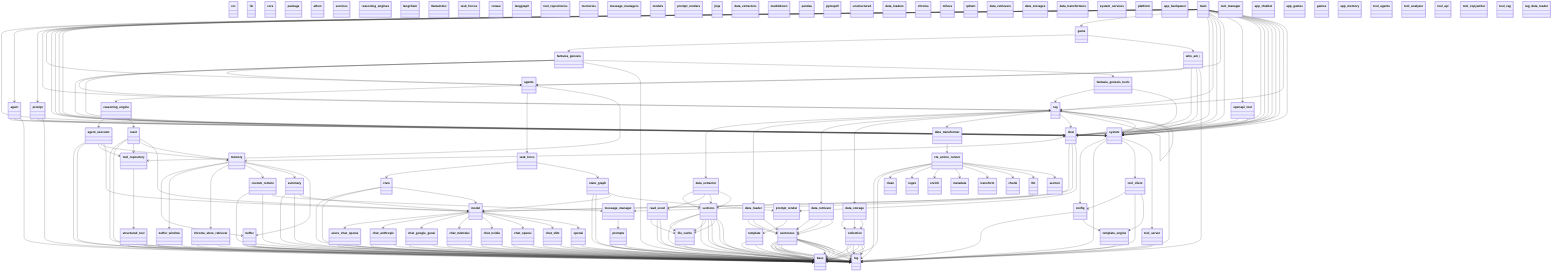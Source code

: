 classDiagram
  class src {
  }
  class lib {
  }
  class core {
  }
  class config {
  }
  class file_cache {
  }
  class log {
  }
  class template_engine {
  }
  class package {
  }
  class athon {
  }
  class agents {
  }
  class chat {
  }
  class rag {
  }
  class system {
  }
  class services {
  }
  class agents {
  }
  class reasoning_engine {
  }
  class reasoning_engines {
  }
  class base {
  }
  class langchain {
  }
  class agent_executor {
  }
  class llamaindex {
  }
  class react {
  }
  class task_force {
  }
  class task_forces {
  }
  class base {
  }
  class crewai {
  }
  class crew {
  }
  class langgraph {
  }
  class state_graph {
  }
  class tool_repositories {
  }
  class base {
  }
  class langchain {
  }
  class structured_tool {
  }
  class tool_repository {
  }
  class chat {
  }
  class memories {
  }
  class base {
  }
  class langchain {
  }
  class buffer {
  }
  class buffer_window {
  }
  class chroma_store_retriever {
  }
  class custom_remote {
  }
  class summary {
  }
  class llamaindex {
  }
  class buffer {
  }
  class memory {
  }
  class message_manager {
  }
  class message_managers {
  }
  class base {
  }
  class langchain {
  }
  class prompts {
  }
  class model {
  }
  class models {
  }
  class base {
  }
  class langchain {
  }
  class azure_chat_openai {
  }
  class chat_anthropic {
  }
  class chat_google_genai {
  }
  class chat_mistralai {
  }
  class chat_nvidia {
  }
  class chat_openai {
  }
  class chat_vllm {
  }
  class llamaindex {
  }
  class openai {
  }
  class prompt_render {
  }
  class prompt_renders {
  }
  class base {
  }
  class jinja {
  }
  class template {
  }
  class rag {
  }
  class data_extractor {
  }
  class data_extractors {
  }
  class base {
  }
  class markitdown {
  }
  class sections {
  }
  class pandas {
  }
  class read_excel {
  }
  class pymupdf {
  }
  class sections {
  }
  class unstructured {
  }
  class sections {
  }
  class data_loader {
  }
  class data_loaders {
  }
  class base {
  }
  class chroma {
  }
  class sentences {
  }
  class milvus {
  }
  class sentences {
  }
  class qdrant {
  }
  class sentences {
  }
  class data_retriever {
  }
  class data_retrievers {
  }
  class base {
  }
  class chroma {
  }
  class sentences {
  }
  class milvus {
  }
  class sentences {
  }
  class qdrant {
  }
  class sentences {
  }
  class data_storage {
  }
  class data_storages {
  }
  class base {
  }
  class chroma {
  }
  class collection {
  }
  class milvus {
  }
  class collection {
  }
  class qdrant {
  }
  class collection {
  }
  class data_transformer {
  }
  class data_transformers {
  }
  class base {
  }
  class clean {
  }
  class regex {
  }
  class cte_action_runner {
  }
  class enrich {
  }
  class metadata {
  }
  class transform {
  }
  class chunk {
  }
  class llm {
  }
  class section {
  }
  class system_services {
  }
  class tool_client {
  }
  class tool_server {
  }
  class platform {
  }
  class app_backpanel {
  }
  class main {
  }
  class tool_manager {
  }
  class agent {
  }
  class base {
  }
  class prompt {
  }
  class rag {
  }
  class app_chatbot {
  }
  class main {
  }
  class app_games {
  }
  class game {
  }
  class games {
  }
  class base {
  }
  class fantasia_genesis {
  }
  class fantasia_genesis_tools {
  }
  class who_am_i {
  }
  class main {
  }
  class app_memory {
  }
  class main {
  }
  class tool_agents {
  }
  class main {
  }
  class openapi_tool {
  }
  class tool_analyzer {
  }
  class main {
  }
  class tool_api {
  }
  class main {
  }
  class tool_copywriter {
  }
  class main {
  }
  class tool_rag {
  }
  class main {
  }
  class rag_data_loader {
  }
  config --> log
  config --> template_engine
  file_cache --> log
  template_engine --> log
  agents --> reasoning_engine
  agents --> task_force
  agents --> tool_repository
  chat --> memory
  chat --> message_manager
  chat --> model
  chat --> prompt_render
  rag --> data_extractor
  rag --> data_loader
  rag --> data_retriever
  rag --> data_storage
  rag --> data_transformer
  system --> config
  system --> log
  system --> tool_client
  system --> tool_server
  reasoning_engine --> agent_executor
  reasoning_engine --> react
  agent_executor --> log
  agent_executor --> base
  agent_executor --> tool_repository
  agent_executor --> memory
  agent_executor --> model
  react --> log
  react --> base
  react --> tool_repository
  react --> memory
  react --> model
  task_force --> crew
  task_force --> state_graph
  crew --> log
  crew --> base
  crew --> model
  state_graph --> log
  state_graph --> base
  state_graph --> model
  state_graph --> prompt_render
  structured_tool --> log
  structured_tool --> base
  tool_repository --> structured_tool
  buffer --> log
  buffer --> base
  buffer_window --> log
  buffer_window --> base
  chroma_store_retriever --> log
  chroma_store_retriever --> base
  custom_remote --> log
  custom_remote --> base
  custom_remote --> message_manager
  summary --> log
  summary --> base
  summary --> model
  buffer --> log
  buffer --> base
  memory --> buffer
  memory --> buffer_window
  memory --> chroma_store_retriever
  memory --> custom_remote
  memory --> summary
  memory --> buffer
  message_manager --> prompts
  prompts --> log
  prompts --> base
  model --> azure_chat_openai
  model --> chat_anthropic
  model --> chat_google_genai
  model --> chat_mistralai
  model --> chat_nvidia
  model --> chat_openai
  model --> chat_vllm
  model --> openai
  azure_chat_openai --> log
  azure_chat_openai --> base
  chat_anthropic --> log
  chat_anthropic --> base
  chat_google_genai --> log
  chat_google_genai --> base
  chat_mistralai --> log
  chat_mistralai --> base
  chat_nvidia --> log
  chat_nvidia --> base
  chat_openai --> log
  chat_openai --> base
  chat_vllm --> log
  chat_vllm --> base
  openai --> log
  openai --> base
  prompt_render --> template
  template --> log
  template --> base
  data_extractor --> sections
  data_extractor --> read_excel
  data_extractor --> sections
  data_extractor --> sections
  sections --> file_cache
  sections --> log
  sections --> base
  read_excel --> file_cache
  read_excel --> log
  read_excel --> base
  sections --> file_cache
  sections --> log
  sections --> base
  sections --> file_cache
  sections --> log
  sections --> base
  data_loader --> sentences
  data_loader --> sentences
  data_loader --> sentences
  sentences --> log
  sentences --> base
  sentences --> log
  sentences --> base
  sentences --> log
  sentences --> base
  data_retriever --> sentences
  data_retriever --> sentences
  data_retriever --> sentences
  sentences --> log
  sentences --> base
  sentences --> log
  sentences --> base
  sentences --> log
  sentences --> base
  data_storage --> collection
  data_storage --> collection
  data_storage --> collection
  collection --> log
  collection --> base
  collection --> log
  collection --> base
  collection --> log
  collection --> base
  data_transformer --> cte_action_runner
  cte_action_runner --> log
  cte_action_runner --> base
  cte_action_runner --> clean
  cte_action_runner --> regex
  cte_action_runner --> enrich
  cte_action_runner --> metadata
  cte_action_runner --> transform
  cte_action_runner --> chunk
  cte_action_runner --> llm
  cte_action_runner --> section
  llm --> model
  tool_client --> config
  tool_client --> log
  tool_client --> template_engine
  tool_server --> log
  main --> system
  main --> agent
  main --> prompt
  main --> rag
  agent --> chat
  agent --> system
  agent --> base
  prompt --> chat
  prompt --> system
  prompt --> base
  rag --> chat
  rag --> rag
  rag --> system
  rag --> base
  main --> agents
  main --> chat
  main --> system
  game --> fantasia_genesis
  game --> who_am_i
  fantasia_genesis --> agents
  fantasia_genesis --> chat
  fantasia_genesis --> rag
  fantasia_genesis --> system
  fantasia_genesis --> base
  fantasia_genesis --> fantasia_genesis_tools
  fantasia_genesis_tools --> rag
  fantasia_genesis_tools --> system
  who_am_i --> agents
  who_am_i --> chat
  who_am_i --> system
  who_am_i --> base
  main --> chat
  main --> system
  main --> game
  main --> chat
  main --> rag
  main --> system
  main --> agents
  main --> system
  main --> openapi_tool
  openapi_tool --> chat
  openapi_tool --> system
  main --> chat
  main --> system
  main --> system
  main --> chat
  main --> system
  main --> chat
  main --> rag
  main --> system